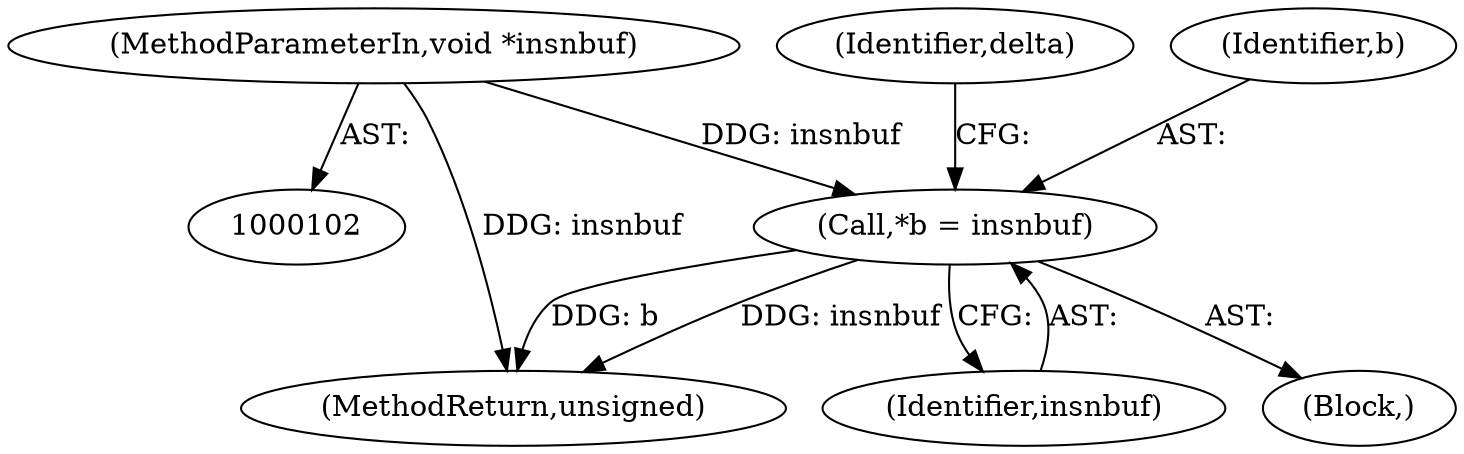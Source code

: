 digraph "0_linux_5800dc5c19f34e6e03b5adab1282535cb102fafd_0@pointer" {
"1000109" [label="(Call,*b = insnbuf)"];
"1000103" [label="(MethodParameterIn,void *insnbuf)"];
"1000109" [label="(Call,*b = insnbuf)"];
"1000107" [label="(Block,)"];
"1000114" [label="(Identifier,delta)"];
"1000103" [label="(MethodParameterIn,void *insnbuf)"];
"1000140" [label="(MethodReturn,unsigned)"];
"1000111" [label="(Identifier,insnbuf)"];
"1000110" [label="(Identifier,b)"];
"1000109" -> "1000107"  [label="AST: "];
"1000109" -> "1000111"  [label="CFG: "];
"1000110" -> "1000109"  [label="AST: "];
"1000111" -> "1000109"  [label="AST: "];
"1000114" -> "1000109"  [label="CFG: "];
"1000109" -> "1000140"  [label="DDG: b"];
"1000109" -> "1000140"  [label="DDG: insnbuf"];
"1000103" -> "1000109"  [label="DDG: insnbuf"];
"1000103" -> "1000102"  [label="AST: "];
"1000103" -> "1000140"  [label="DDG: insnbuf"];
}
